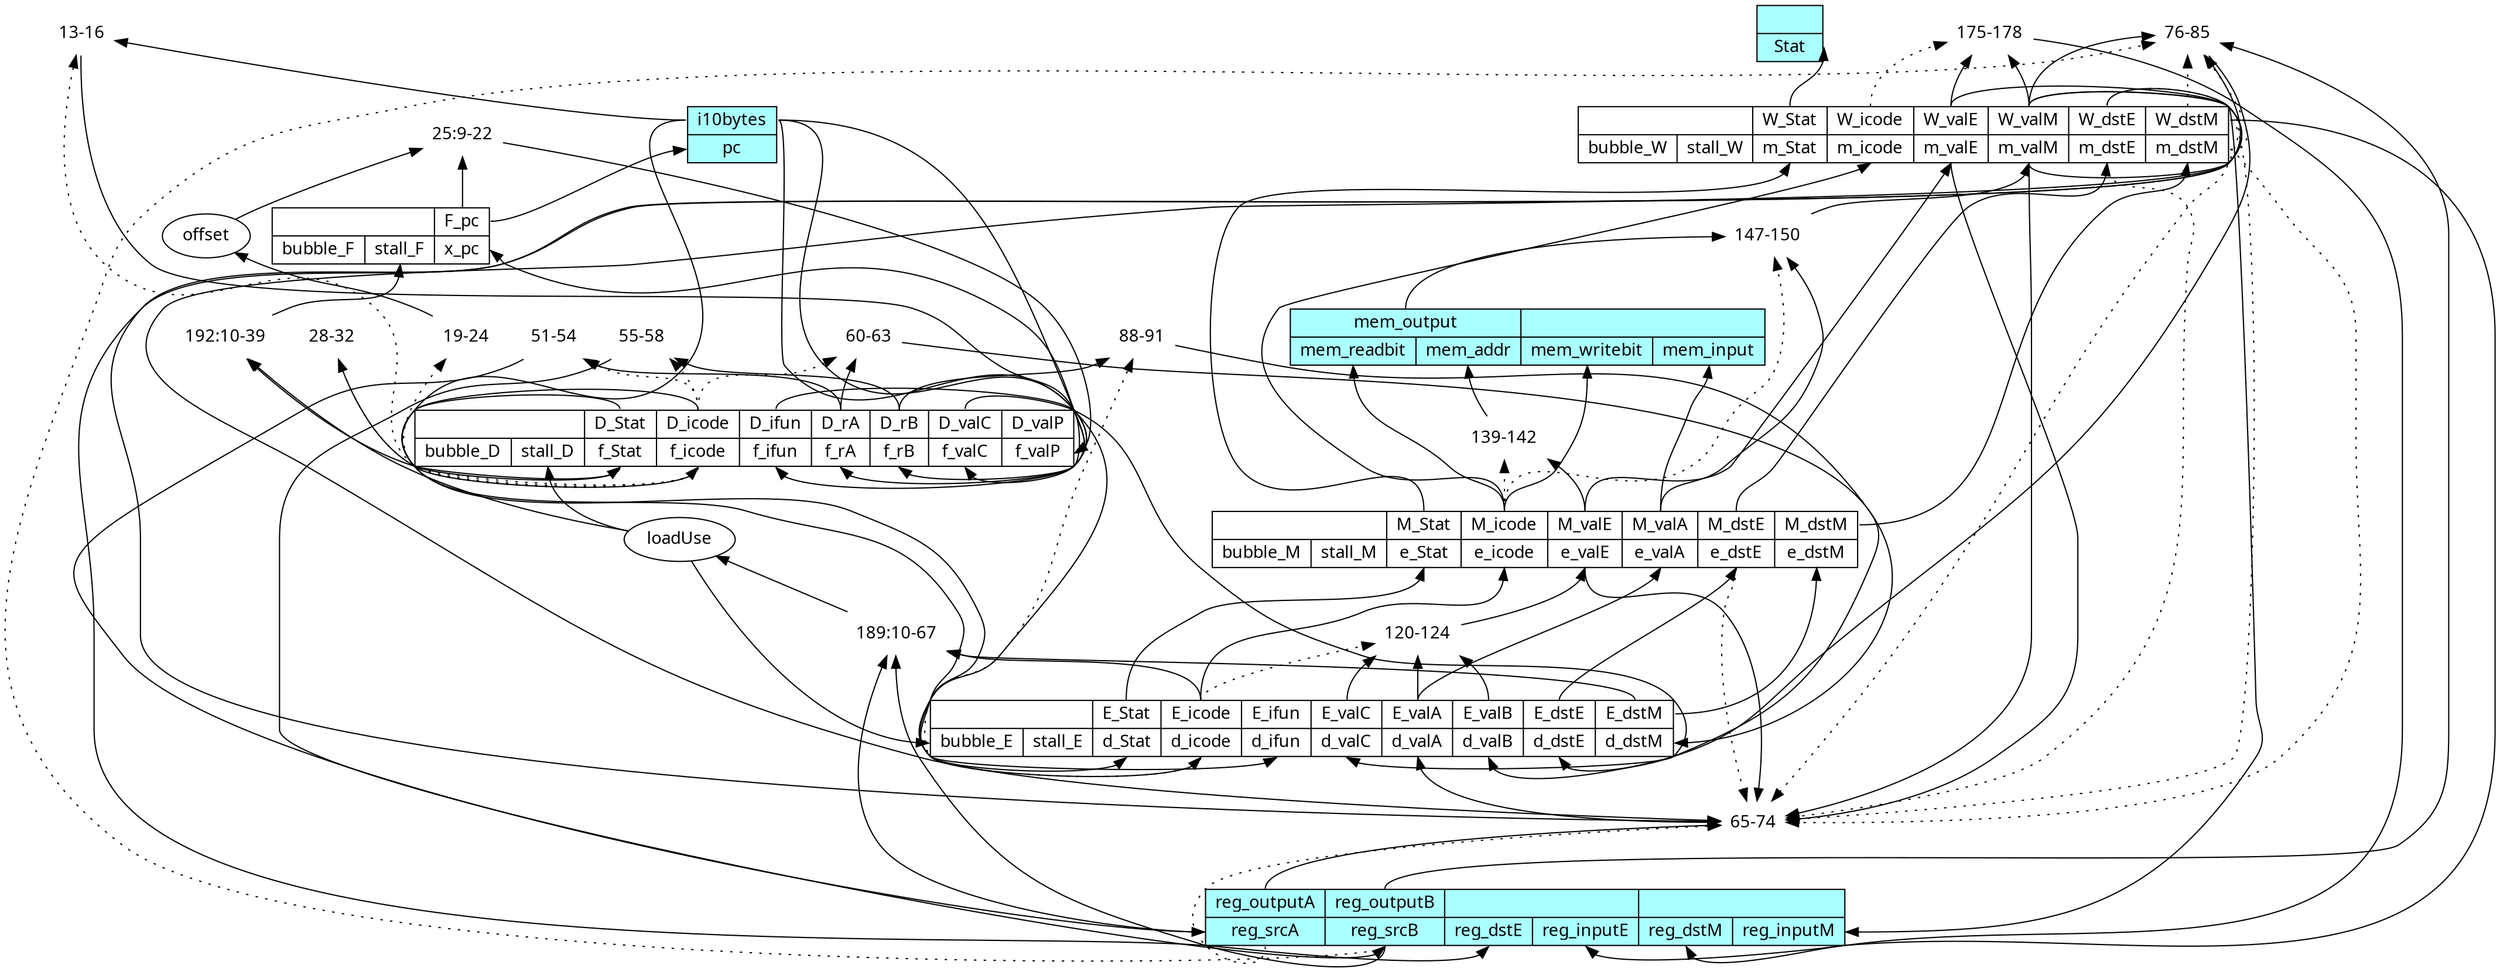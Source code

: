 digraph pipelab1 { // auto-generated HCL2 visualization via graphviz
    node [ fontname="sans-serif" ];
    rankdir=BT;
    ///////////////////////// builtin components ////////////////////////

    _regfile [shape="record" label="{<reg_outputA>reg_outputA|<reg_srcA>reg_srcA}|{<reg_outputB>reg_outputB|<reg_srcB>reg_srcB}|{|{<reg_dstE>reg_dstE|<reg_inputE>reg_inputE}}|{|{<reg_dstM>reg_dstM|<reg_inputM>reg_inputM}}" style="filled" fillcolor="#aaffff"];
    _datamem [shape="record" label="{<mem_output>mem_output|{<mem_readbit>mem_readbit|<mem_addr>mem_addr}}|{|{<mem_writebit>mem_writebit|<mem_input>mem_input}}" style="filled" fillcolor="#aaffff"];
    _instmem [shape="record" label="{<i10bytes>i10bytes|<pc>pc}" style="filled" fillcolor="#aaffff"];
    _status [shape="record" label="{|<Stat>Stat}" style="filled" fillcolor="#aaffff"];

    //////////////////////////// user code //////////////////////////////

_reg_F [shape="record" label="{|{<bubble_F>bubble_F|<stall_F>stall_F}}|{<F_pc>F_pc|<x_pc>x_pc}"];
    _reg_F:F_pc -> _instmem:pc;
    _instmem:i10bytes -> _reg_D:f_icode;
    _instmem:i10bytes -> _reg_D:f_ifun;
    _instmem:i10bytes -> _reg_D:f_rA;
    _instmem:i10bytes -> _reg_D:f_rB;
    _op_f_valC [shape="none" label="13-16"];
    _op_f_valC -> _reg_D:f_valC;
    _instmem:i10bytes -> _op_f_valC;
    _reg_D:f_icode -> _op_f_valC [style=dotted];
    _op_offset [shape="none" label="19-24"];
    _op_offset -> offset;
    _reg_D:f_icode -> _op_offset [style=dotted];
    _op_f_valP [shape="none" label="25:9-22"];
    _op_f_valP -> _reg_D:f_valP;
    _reg_F:F_pc -> _op_f_valP;
    offset -> _op_f_valP;
    _reg_D:f_valP -> _reg_F:x_pc;
    _op_f_Stat [shape="none" label="28-32"];
    _op_f_Stat -> _reg_D:f_Stat;
    _reg_D:f_icode -> _op_f_Stat [style=dotted];
_reg_D [shape="record" label="{|{<bubble_D>bubble_D|<stall_D>stall_D}}|{<D_Stat>D_Stat|<f_Stat>f_Stat}|{<D_icode>D_icode|<f_icode>f_icode}|{<D_ifun>D_ifun|<f_ifun>f_ifun}|{<D_rA>D_rA|<f_rA>f_rA}|{<D_rB>D_rB|<f_rB>f_rB}|{<D_valC>D_valC|<f_valC>f_valC}|{<D_valP>D_valP|<f_valP>f_valP}"];
    _op_reg_srcA [shape="none" label="51-54"];
    _op_reg_srcA -> _regfile:reg_srcA;
    _reg_D:D_rA -> _op_reg_srcA;
    _reg_D:D_icode -> _op_reg_srcA [style=dotted];
    _op_reg_srcB [shape="none" label="55-58"];
    _op_reg_srcB -> _regfile:reg_srcB;
    _reg_D:D_rB -> _op_reg_srcB;
    _reg_D:D_icode -> _op_reg_srcB [style=dotted];
    _op_d_dstM [shape="none" label="60-63"];
    _op_d_dstM -> _reg_E:d_dstM;
    _reg_D:D_rA -> _op_d_dstM;
    _reg_D:D_icode -> _op_d_dstM [style=dotted];
    _op_d_valA [shape="none" label="65-74"];
    _op_d_valA -> _reg_E:d_valA;
    _reg_W:m_valM -> _op_d_valA;
    _reg_W:W_valM -> _op_d_valA;
    _reg_W:m_valE -> _op_d_valA;
    _reg_M:e_valE -> _op_d_valA;
    _reg_W:W_valE -> _op_d_valA;
    _regfile:reg_outputA -> _op_d_valA;
    _regfile:reg_srcA -> _op_d_valA [style=dotted];
    _reg_W:m_dstM -> _op_d_valA [style=dotted];
    _reg_W:W_dstM -> _op_d_valA [style=dotted];
    _reg_W:m_dstE -> _op_d_valA [style=dotted];
    _reg_M:e_dstE -> _op_d_valA [style=dotted];
    _reg_W:W_dstE -> _op_d_valA [style=dotted];
    _op_d_valB [shape="none" label="76-85"];
    _op_d_valB -> _reg_E:d_valB;
    _reg_W:m_valM -> _op_d_valB;
    _reg_W:W_valM -> _op_d_valB;
    _regfile:reg_outputB -> _op_d_valB;
    _regfile:reg_srcB -> _op_d_valB [style=dotted];
    _reg_W:m_dstM -> _op_d_valB [style=dotted];
    _reg_W:W_dstM -> _op_d_valB [style=dotted];
    _op_d_dstE [shape="none" label="88-91"];
    _op_d_dstE -> _reg_E:d_dstE;
    _reg_D:D_rB -> _op_d_dstE;
    _reg_E:d_icode -> _op_d_dstE [style=dotted];
    _reg_D:D_Stat -> _reg_E:d_Stat;
    _reg_D:D_icode -> _reg_E:d_icode;
    _reg_D:D_ifun -> _reg_E:d_ifun;
    _reg_D:D_valC -> _reg_E:d_valC;
_reg_E [shape="record" label="{|{<bubble_E>bubble_E|<stall_E>stall_E}}|{<E_Stat>E_Stat|<d_Stat>d_Stat}|{<E_icode>E_icode|<d_icode>d_icode}|{<E_ifun>E_ifun|<d_ifun>d_ifun}|{<E_valC>E_valC|<d_valC>d_valC}|{<E_valA>E_valA|<d_valA>d_valA}|{<E_valB>E_valB|<d_valB>d_valB}|{<E_dstE>E_dstE|<d_dstE>d_dstE}|{<E_dstM>E_dstM|<d_dstM>d_dstM}"];
    _reg_E:E_Stat -> _reg_M:e_Stat;
    _reg_E:E_icode -> _reg_M:e_icode;
    _reg_E:E_valA -> _reg_M:e_valA;
    _reg_E:E_dstE -> _reg_M:e_dstE;
    _reg_E:E_dstM -> _reg_M:e_dstM;
    _op_e_valE [shape="none" label="120-124"];
    _op_e_valE -> _reg_M:e_valE;
    _reg_E:E_valC -> _op_e_valE;
    _reg_E:E_valB -> _op_e_valE;
    _reg_E:E_valA -> _op_e_valE;
    _reg_E:E_icode -> _op_e_valE [style=dotted];
_reg_M [shape="record" label="{|{<bubble_M>bubble_M|<stall_M>stall_M}}|{<M_Stat>M_Stat|<e_Stat>e_Stat}|{<M_icode>M_icode|<e_icode>e_icode}|{<M_valE>M_valE|<e_valE>e_valE}|{<M_valA>M_valA|<e_valA>e_valA}|{<M_dstE>M_dstE|<e_dstE>e_dstE}|{<M_dstM>M_dstM|<e_dstM>e_dstM}"];
    _op_mem_addr [shape="none" label="139-142"];
    _op_mem_addr -> _datamem:mem_addr;
    _reg_M:M_valE -> _op_mem_addr;
    _reg_M:M_icode -> _op_mem_addr [style=dotted];
    _reg_M:M_icode -> _datamem:mem_readbit;
    _reg_M:M_icode -> _datamem:mem_writebit;
    _reg_M:M_valA -> _datamem:mem_input;
    _op_m_valM [shape="none" label="147-150"];
    _op_m_valM -> _reg_W:m_valM;
    _datamem:mem_output -> _op_m_valM;
    _reg_M:M_valA -> _op_m_valM;
    _reg_M:M_icode -> _op_m_valM [style=dotted];
    _reg_M:M_dstM -> _reg_W:m_dstM;
    _reg_M:M_valE -> _reg_W:m_valE;
    _reg_M:M_Stat -> _reg_W:m_Stat;
    _reg_M:M_icode -> _reg_W:m_icode;
    _reg_M:M_dstE -> _reg_W:m_dstE;
_reg_W [shape="record" label="{|{<bubble_W>bubble_W|<stall_W>stall_W}}|{<W_Stat>W_Stat|<m_Stat>m_Stat}|{<W_icode>W_icode|<m_icode>m_icode}|{<W_valE>W_valE|<m_valE>m_valE}|{<W_valM>W_valM|<m_valM>m_valM}|{<W_dstE>W_dstE|<m_dstE>m_dstE}|{<W_dstM>W_dstM|<m_dstM>m_dstM}"];
    _reg_W:W_valM -> _regfile:reg_inputM;
    _reg_W:W_dstM -> _regfile:reg_dstM;
    _reg_W:W_dstE -> _regfile:reg_dstE;
    _op_reg_inputE [shape="none" label="175-178"];
    _op_reg_inputE -> _regfile:reg_inputE;
    _reg_W:W_valM -> _op_reg_inputE;
    _reg_W:W_valE -> _op_reg_inputE;
    _reg_W:W_icode -> _op_reg_inputE [style=dotted];
    _reg_W:W_Stat -> _status:Stat;
    _op_loadUse [shape="none" label="189:10-67"];
    _op_loadUse -> loadUse;
    _reg_E:E_icode -> _op_loadUse;
    _reg_E:E_dstM -> _op_loadUse;
    _regfile:reg_srcA -> _op_loadUse;
    _regfile:reg_srcB -> _op_loadUse;
    _op_stall_F [shape="none" label="192:10-39"];
    _op_stall_F -> _reg_F:stall_F;
    loadUse -> _op_stall_F;
    _reg_D:f_Stat -> _op_stall_F;
    loadUse -> _reg_D:stall_D;
    loadUse -> _reg_E:bubble_E;

}